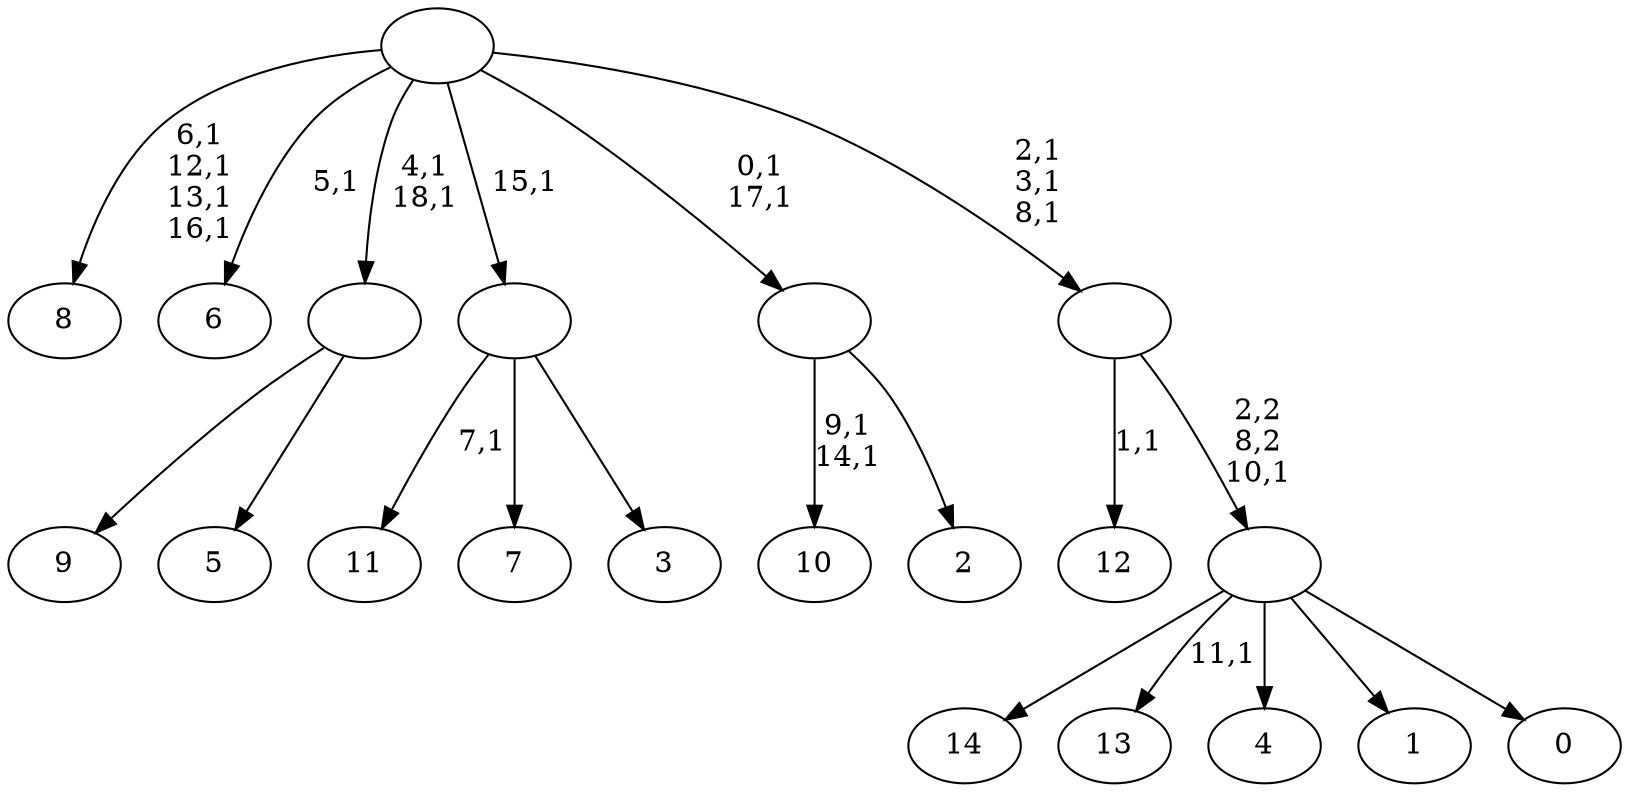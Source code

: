 digraph T {
	34 [label="14"]
	33 [label="13"]
	31 [label="12"]
	29 [label="11"]
	27 [label="10"]
	24 [label="9"]
	23 [label="8"]
	18 [label="7"]
	17 [label="6"]
	15 [label="5"]
	14 [label=""]
	12 [label="4"]
	11 [label="3"]
	10 [label=""]
	9 [label="2"]
	8 [label=""]
	6 [label="1"]
	5 [label="0"]
	4 [label=""]
	3 [label=""]
	0 [label=""]
	14 -> 24 [label=""]
	14 -> 15 [label=""]
	10 -> 29 [label="7,1"]
	10 -> 18 [label=""]
	10 -> 11 [label=""]
	8 -> 27 [label="9,1\n14,1"]
	8 -> 9 [label=""]
	4 -> 33 [label="11,1"]
	4 -> 34 [label=""]
	4 -> 12 [label=""]
	4 -> 6 [label=""]
	4 -> 5 [label=""]
	3 -> 31 [label="1,1"]
	3 -> 4 [label="2,2\n8,2\n10,1"]
	0 -> 3 [label="2,1\n3,1\n8,1"]
	0 -> 8 [label="0,1\n17,1"]
	0 -> 14 [label="4,1\n18,1"]
	0 -> 17 [label="5,1"]
	0 -> 23 [label="6,1\n12,1\n13,1\n16,1"]
	0 -> 10 [label="15,1"]
}
